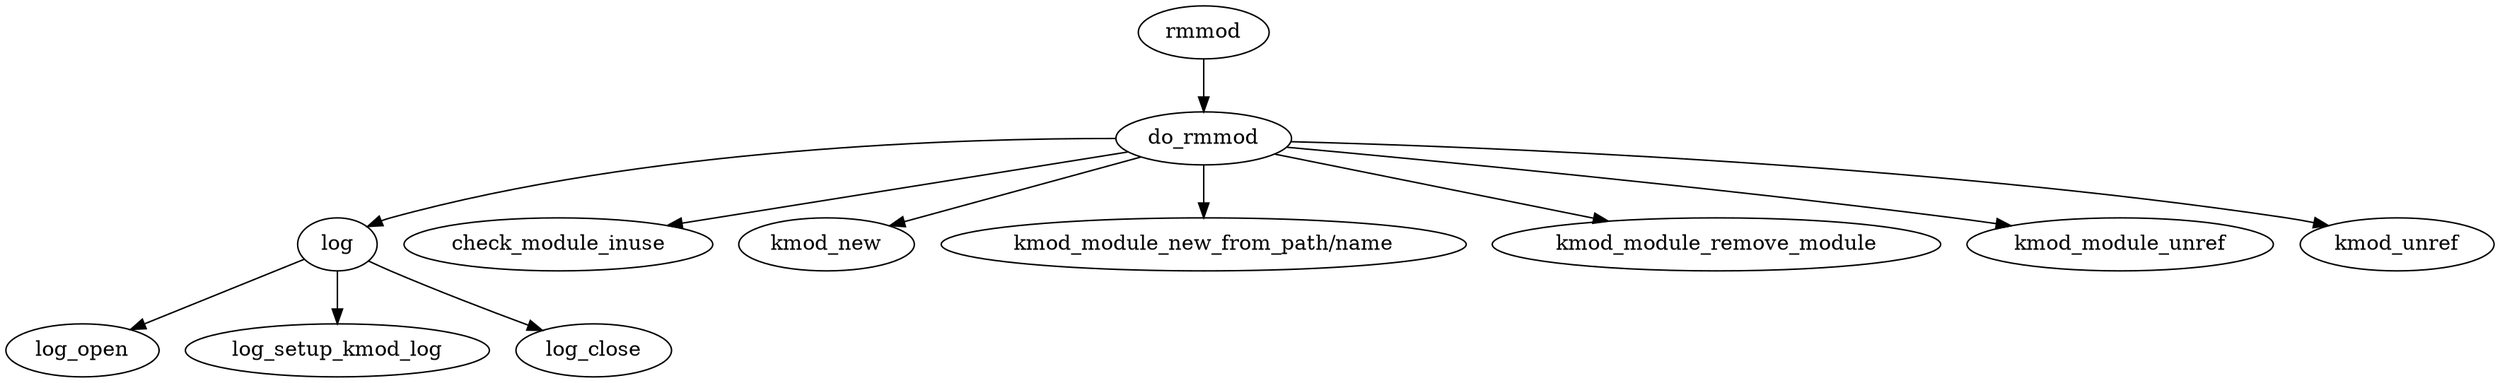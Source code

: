 digraph G {
	rmmod -> do_rmmod;

	do_rmmod -> log -> log_open;
	log -> log_setup_kmod_log;
	log -> log_close;

	do_rmmod -> check_module_inuse;

	do_rmmod -> kmod_new;

	do_rmmod -> "kmod_module_new_from_path/name";
	do_rmmod -> kmod_module_remove_module;
	do_rmmod -> kmod_module_unref;

	do_rmmod -> kmod_unref;
}
